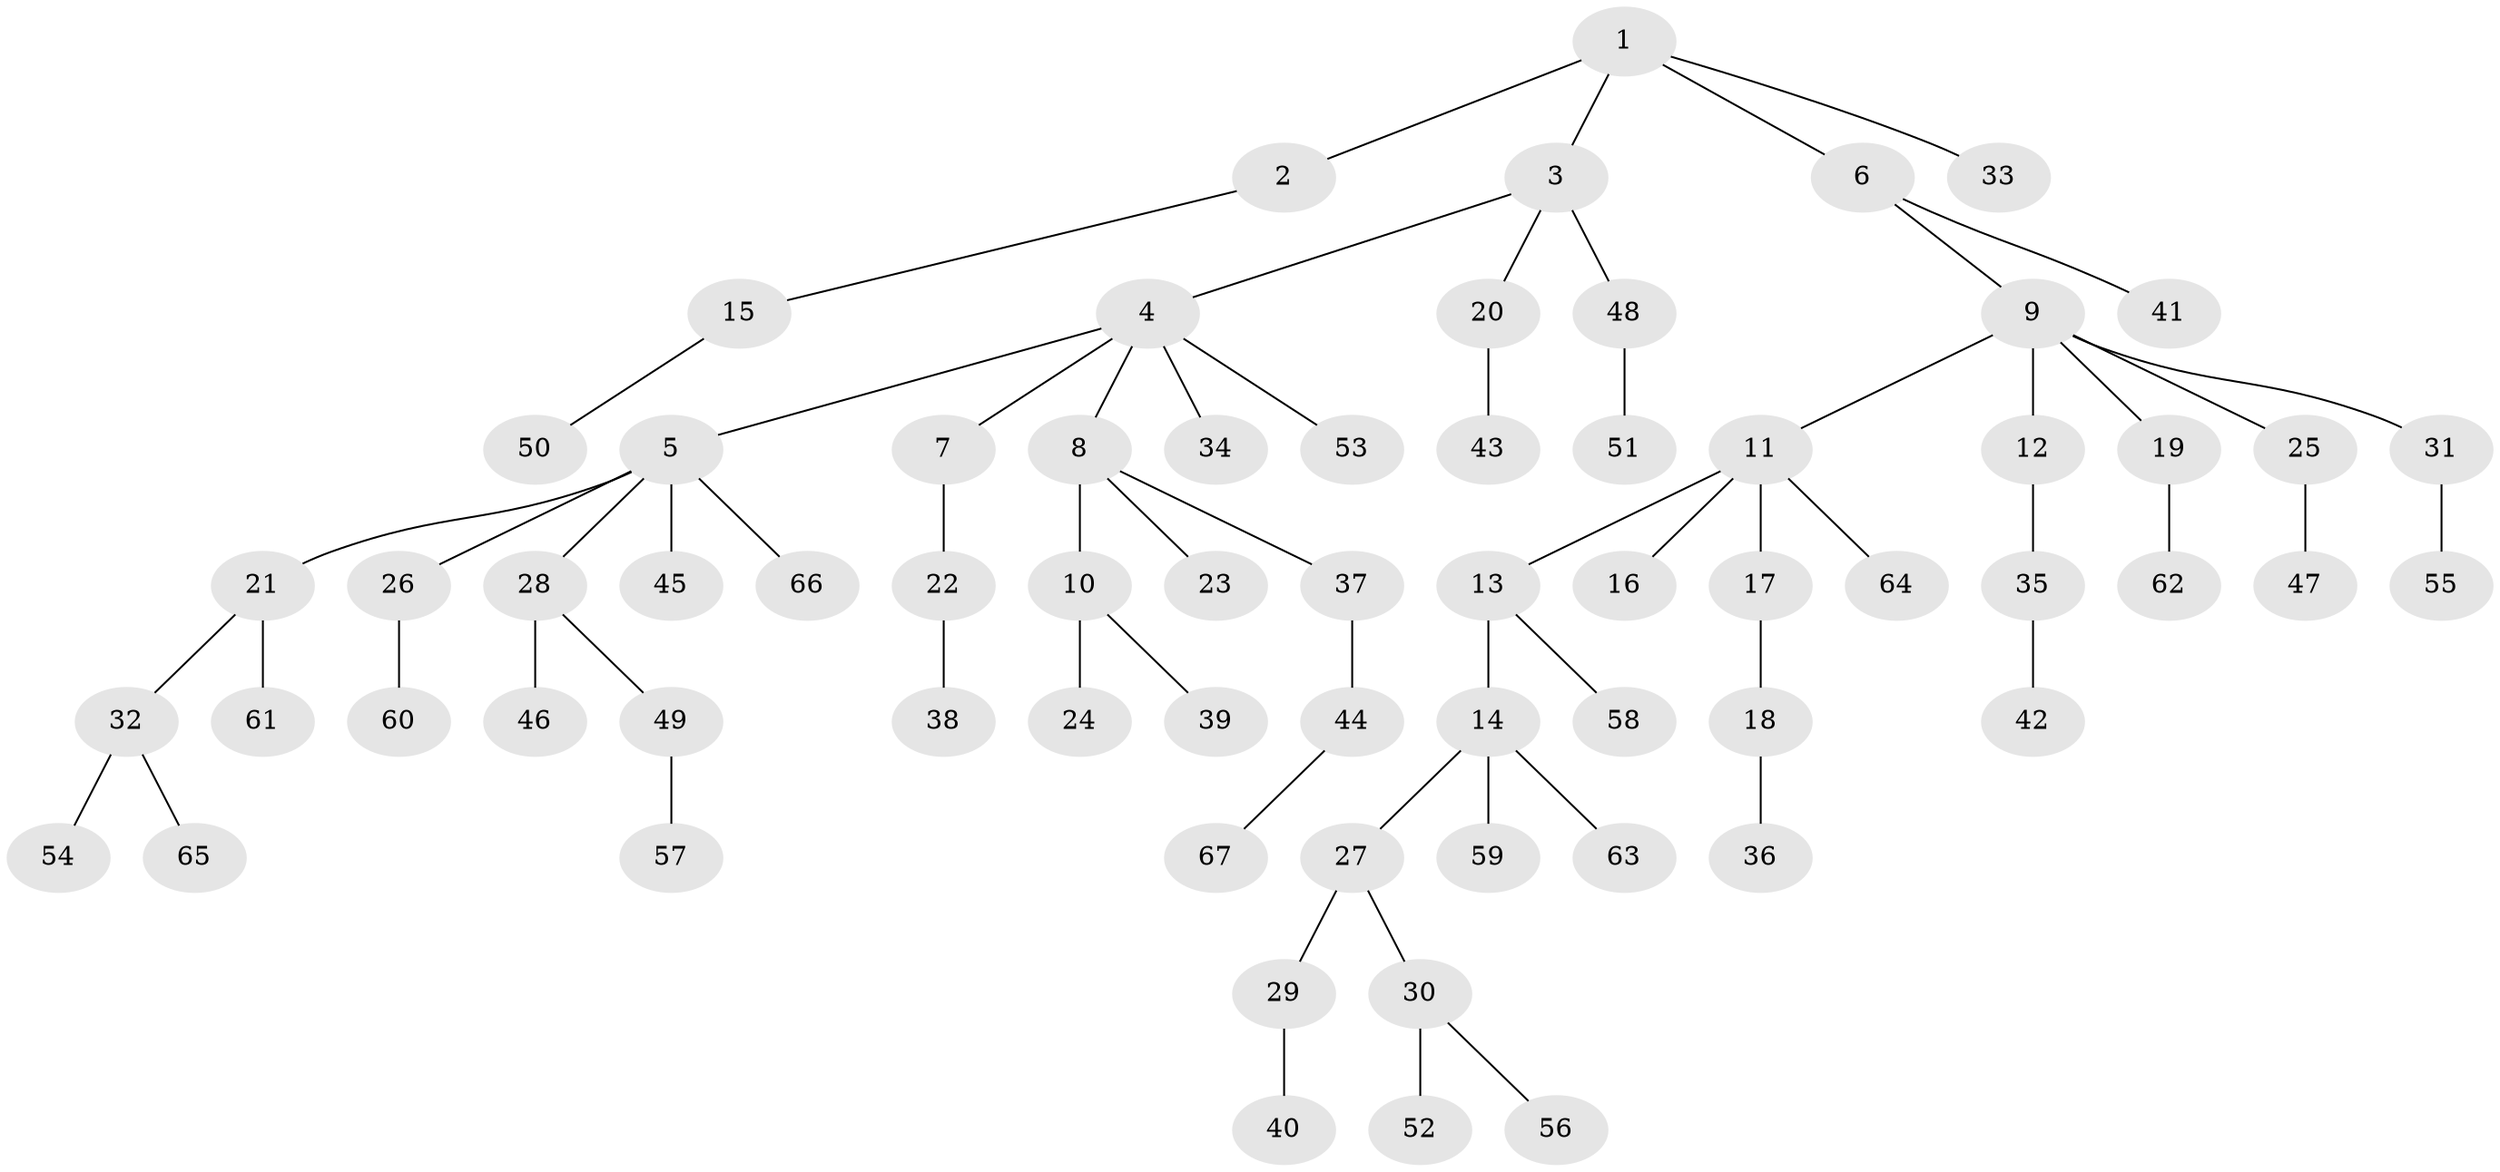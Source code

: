 // coarse degree distribution, {4: 0.12121212121212122, 1: 0.5757575757575758, 5: 0.030303030303030304, 6: 0.030303030303030304, 2: 0.18181818181818182, 3: 0.06060606060606061}
// Generated by graph-tools (version 1.1) at 2025/19/03/04/25 18:19:17]
// undirected, 67 vertices, 66 edges
graph export_dot {
graph [start="1"]
  node [color=gray90,style=filled];
  1;
  2;
  3;
  4;
  5;
  6;
  7;
  8;
  9;
  10;
  11;
  12;
  13;
  14;
  15;
  16;
  17;
  18;
  19;
  20;
  21;
  22;
  23;
  24;
  25;
  26;
  27;
  28;
  29;
  30;
  31;
  32;
  33;
  34;
  35;
  36;
  37;
  38;
  39;
  40;
  41;
  42;
  43;
  44;
  45;
  46;
  47;
  48;
  49;
  50;
  51;
  52;
  53;
  54;
  55;
  56;
  57;
  58;
  59;
  60;
  61;
  62;
  63;
  64;
  65;
  66;
  67;
  1 -- 2;
  1 -- 3;
  1 -- 6;
  1 -- 33;
  2 -- 15;
  3 -- 4;
  3 -- 20;
  3 -- 48;
  4 -- 5;
  4 -- 7;
  4 -- 8;
  4 -- 34;
  4 -- 53;
  5 -- 21;
  5 -- 26;
  5 -- 28;
  5 -- 45;
  5 -- 66;
  6 -- 9;
  6 -- 41;
  7 -- 22;
  8 -- 10;
  8 -- 23;
  8 -- 37;
  9 -- 11;
  9 -- 12;
  9 -- 19;
  9 -- 25;
  9 -- 31;
  10 -- 24;
  10 -- 39;
  11 -- 13;
  11 -- 16;
  11 -- 17;
  11 -- 64;
  12 -- 35;
  13 -- 14;
  13 -- 58;
  14 -- 27;
  14 -- 59;
  14 -- 63;
  15 -- 50;
  17 -- 18;
  18 -- 36;
  19 -- 62;
  20 -- 43;
  21 -- 32;
  21 -- 61;
  22 -- 38;
  25 -- 47;
  26 -- 60;
  27 -- 29;
  27 -- 30;
  28 -- 46;
  28 -- 49;
  29 -- 40;
  30 -- 52;
  30 -- 56;
  31 -- 55;
  32 -- 54;
  32 -- 65;
  35 -- 42;
  37 -- 44;
  44 -- 67;
  48 -- 51;
  49 -- 57;
}

